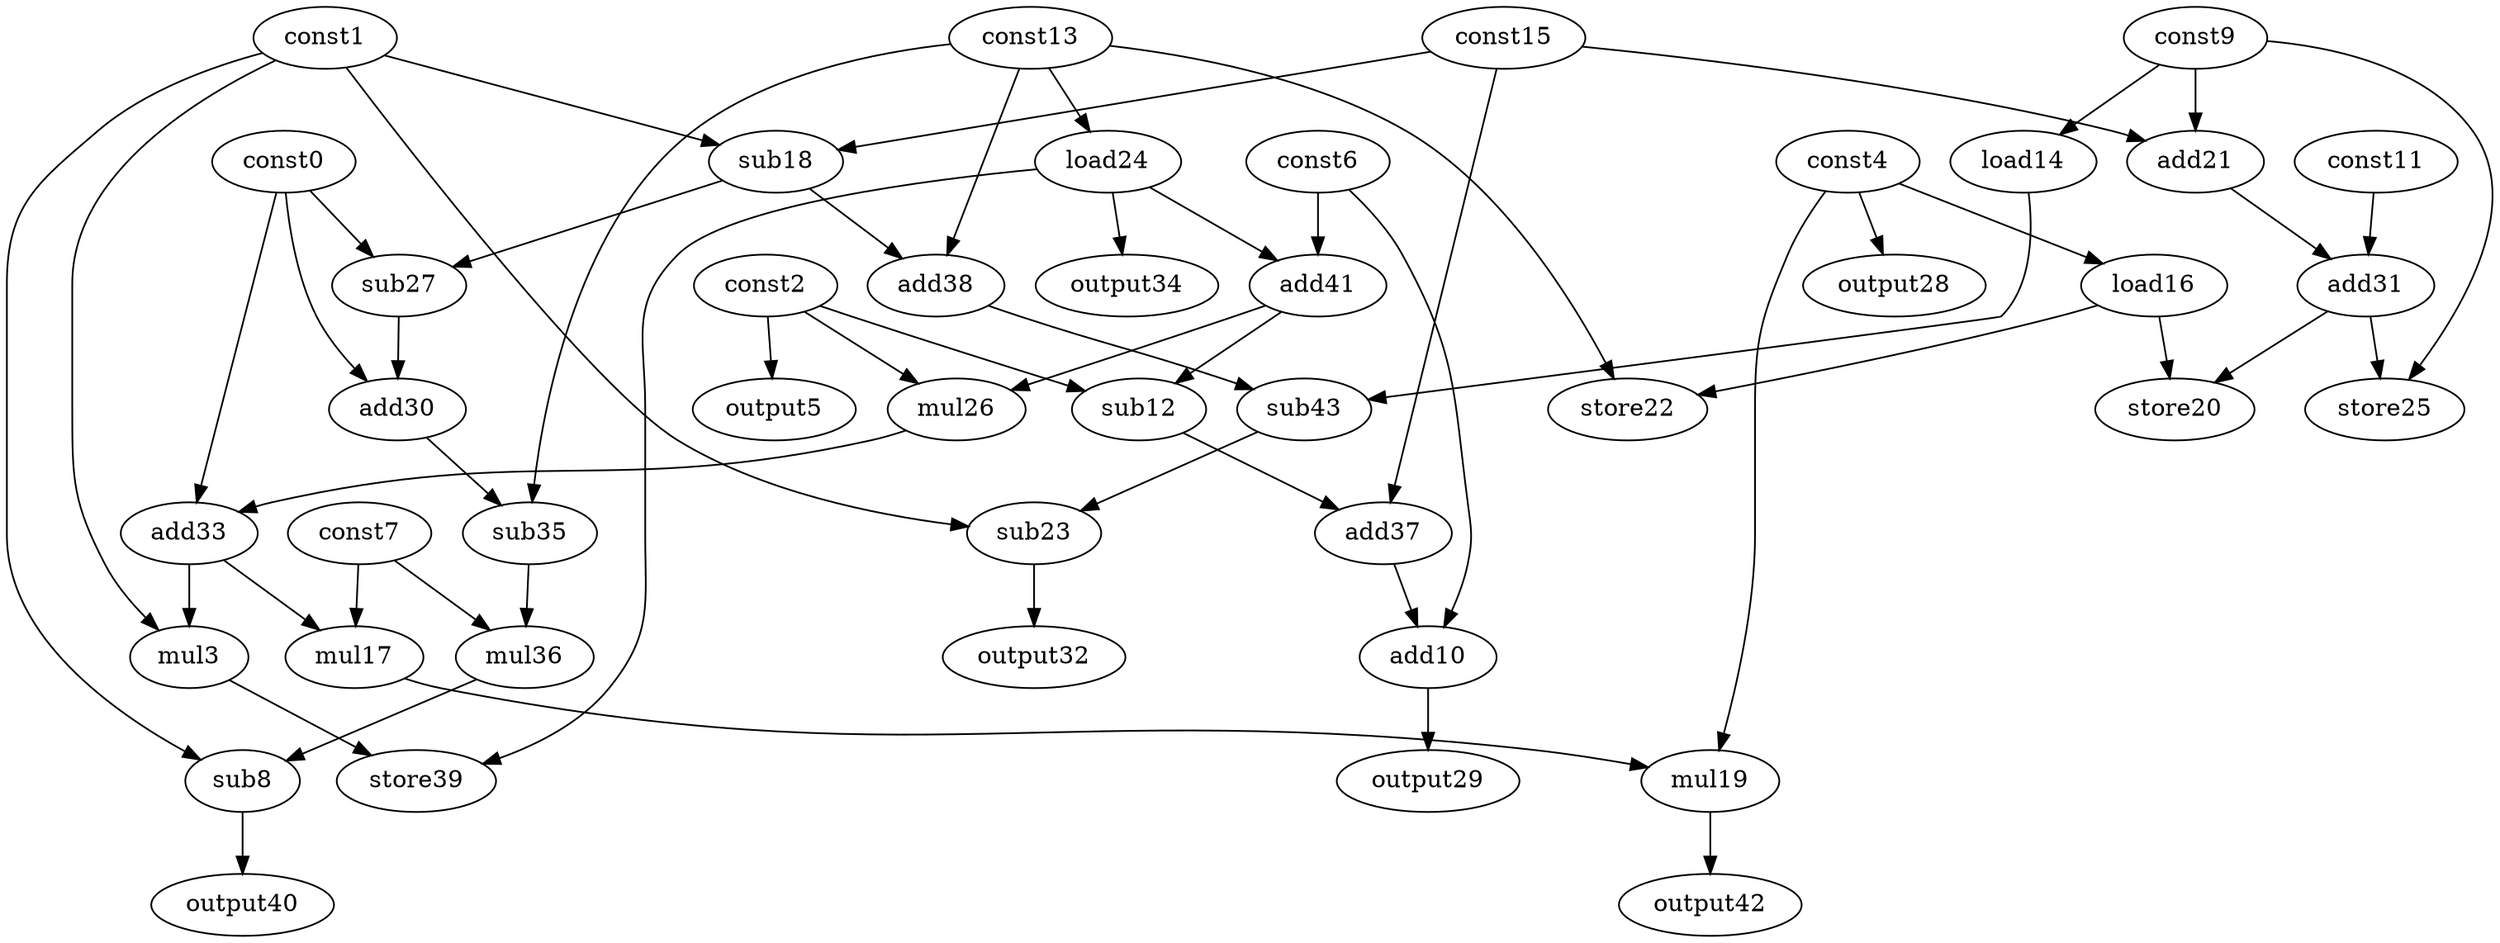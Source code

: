 digraph G { 
const0[opcode=const]; 
const1[opcode=const]; 
const2[opcode=const]; 
mul3[opcode=mul]; 
const4[opcode=const]; 
output5[opcode=output]; 
const6[opcode=const]; 
const7[opcode=const]; 
sub8[opcode=sub]; 
const9[opcode=const]; 
add10[opcode=add]; 
const11[opcode=const]; 
sub12[opcode=sub]; 
const13[opcode=const]; 
load14[opcode=load]; 
const15[opcode=const]; 
load16[opcode=load]; 
mul17[opcode=mul]; 
sub18[opcode=sub]; 
mul19[opcode=mul]; 
store20[opcode=store]; 
add21[opcode=add]; 
store22[opcode=store]; 
sub23[opcode=sub]; 
load24[opcode=load]; 
store25[opcode=store]; 
mul26[opcode=mul]; 
sub27[opcode=sub]; 
output28[opcode=output]; 
output29[opcode=output]; 
add30[opcode=add]; 
add31[opcode=add]; 
output32[opcode=output]; 
add33[opcode=add]; 
output34[opcode=output]; 
sub35[opcode=sub]; 
mul36[opcode=mul]; 
add37[opcode=add]; 
add38[opcode=add]; 
store39[opcode=store]; 
output40[opcode=output]; 
add41[opcode=add]; 
output42[opcode=output]; 
sub43[opcode=sub]; 
const2->output5[operand=0];
const9->load14[operand=0];
const4->load16[operand=0];
const1->sub18[operand=0];
const15->sub18[operand=1];
const9->add21[operand=0];
const15->add21[operand=1];
const13->load24[operand=0];
const4->output28[operand=0];
load16->store22[operand=0];
const13->store22[operand=1];
const0->sub27[operand=0];
sub18->sub27[operand=1];
const11->add31[operand=0];
add21->add31[operand=1];
load24->output34[operand=0];
sub18->add38[operand=0];
const13->add38[operand=1];
load24->add41[operand=0];
const6->add41[operand=1];
add41->sub12[operand=0];
const2->sub12[operand=1];
load16->store20[operand=0];
add31->store20[operand=1];
const9->store25[operand=0];
add31->store25[operand=1];
add41->mul26[operand=0];
const2->mul26[operand=1];
const0->add30[operand=0];
sub27->add30[operand=1];
add38->sub43[operand=0];
load14->sub43[operand=1];
const1->sub23[operand=0];
sub43->sub23[operand=1];
const0->add33[operand=0];
mul26->add33[operand=1];
const13->sub35[operand=0];
add30->sub35[operand=1];
sub12->add37[operand=0];
const15->add37[operand=1];
add33->mul3[operand=0];
const1->mul3[operand=1];
add37->add10[operand=0];
const6->add10[operand=1];
add33->mul17[operand=0];
const7->mul17[operand=1];
sub23->output32[operand=0];
sub35->mul36[operand=0];
const7->mul36[operand=1];
const1->sub8[operand=0];
mul36->sub8[operand=1];
mul17->mul19[operand=0];
const4->mul19[operand=1];
add10->output29[operand=0];
load24->store39[operand=0];
mul3->store39[operand=1];
sub8->output40[operand=0];
mul19->output42[operand=0];
}
